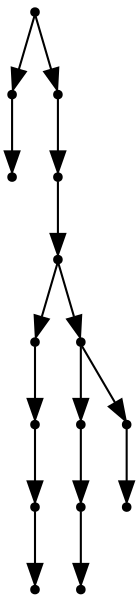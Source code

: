 digraph {
  15 [shape=point];
  1 [shape=point];
  0 [shape=point];
  14 [shape=point];
  13 [shape=point];
  12 [shape=point];
  5 [shape=point];
  4 [shape=point];
  3 [shape=point];
  2 [shape=point];
  11 [shape=point];
  8 [shape=point];
  7 [shape=point];
  6 [shape=point];
  10 [shape=point];
  9 [shape=point];
15 -> 1;
1 -> 0;
15 -> 14;
14 -> 13;
13 -> 12;
12 -> 5;
5 -> 4;
4 -> 3;
3 -> 2;
12 -> 11;
11 -> 8;
8 -> 7;
7 -> 6;
11 -> 10;
10 -> 9;
}
